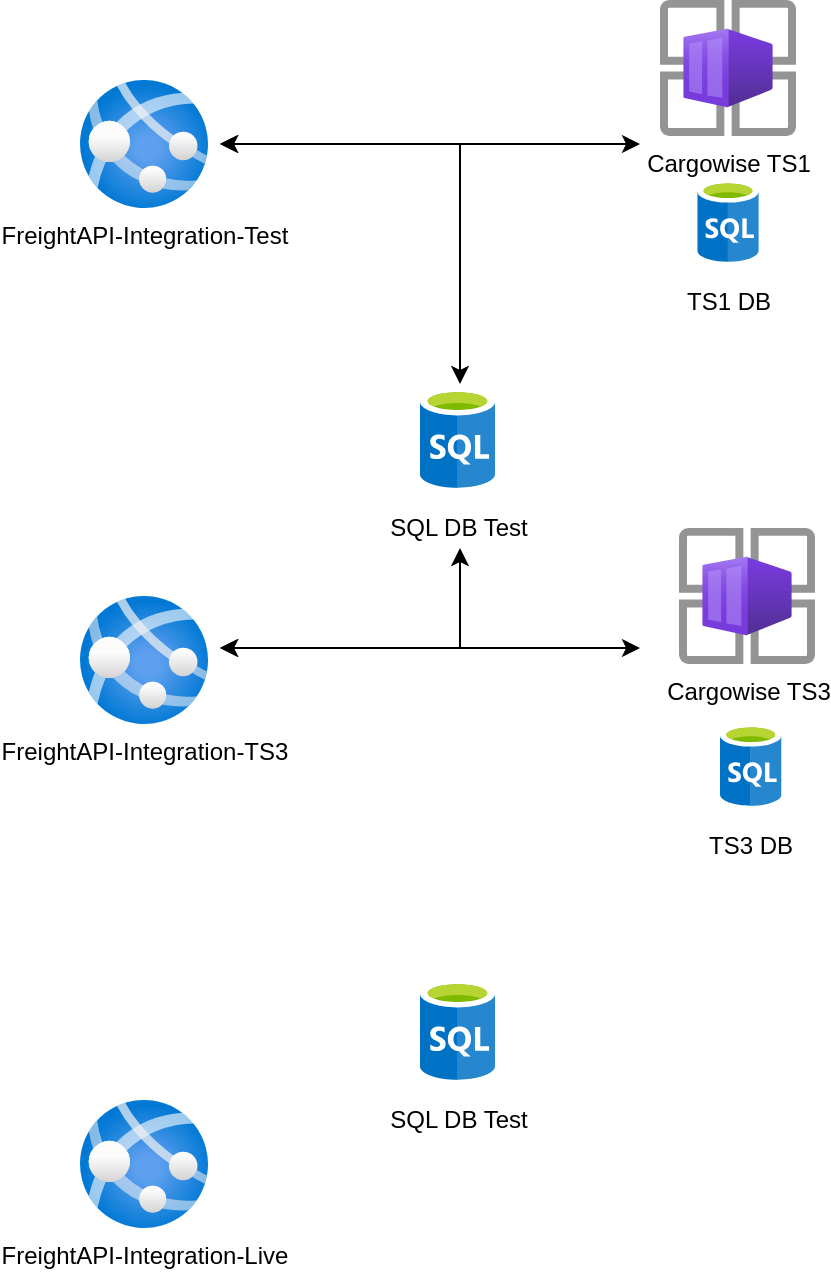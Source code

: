 <mxfile version="26.0.4">
  <diagram id="WI9T0HZ2pTsCkuznbFz-" name="Page-1">
    <mxGraphModel dx="1674" dy="780" grid="1" gridSize="10" guides="1" tooltips="1" connect="1" arrows="1" fold="1" page="1" pageScale="1" pageWidth="1169" pageHeight="827" math="0" shadow="0">
      <root>
        <mxCell id="0" />
        <mxCell id="1" parent="0" />
        <mxCell id="XJkcWPBj_YwJMuw8FeJk-1" value="FreightAPI-Integration-Test" style="image;aspect=fixed;html=1;points=[];align=center;fontSize=12;image=img/lib/azure2/compute/App_Services.svg;" vertex="1" parent="1">
          <mxGeometry x="210" y="70" width="64" height="64" as="geometry" />
        </mxCell>
        <mxCell id="XJkcWPBj_YwJMuw8FeJk-2" value="FreightAPI-Integration-TS3" style="image;aspect=fixed;html=1;points=[];align=center;fontSize=12;image=img/lib/azure2/compute/App_Services.svg;" vertex="1" parent="1">
          <mxGeometry x="210" y="328" width="64" height="64" as="geometry" />
        </mxCell>
        <mxCell id="XJkcWPBj_YwJMuw8FeJk-3" value="FreightAPI-Integration-Live" style="image;aspect=fixed;html=1;points=[];align=center;fontSize=12;image=img/lib/azure2/compute/App_Services.svg;" vertex="1" parent="1">
          <mxGeometry x="210" y="580" width="64" height="64" as="geometry" />
        </mxCell>
        <mxCell id="XJkcWPBj_YwJMuw8FeJk-6" value="Cargowise TS3" style="image;aspect=fixed;html=1;points=[];align=center;fontSize=12;image=img/lib/azure2/other/Container_App_Environments.svg;" vertex="1" parent="1">
          <mxGeometry x="509.5" y="294" width="68" height="68" as="geometry" />
        </mxCell>
        <mxCell id="XJkcWPBj_YwJMuw8FeJk-7" value="SQL DB Test" style="aspect=fixed;html=1;perimeter=none;align=center;shadow=0;dashed=0;image;fontSize=12;image=img/lib/mscae/SQL_Database_generic.svg;labelBackgroundColor=#ffffff;fillColor=#4D9900;spacingTop=6;" vertex="1" parent="1">
          <mxGeometry x="380" y="520" width="37.5" height="50" as="geometry" />
        </mxCell>
        <mxCell id="XJkcWPBj_YwJMuw8FeJk-4" value="SQL DB Test" style="aspect=fixed;html=1;perimeter=none;align=center;shadow=0;dashed=0;image;fontSize=12;image=img/lib/mscae/SQL_Database_generic.svg;labelBackgroundColor=#ffffff;fillColor=#4D9900;spacingTop=6;" vertex="1" parent="1">
          <mxGeometry x="380" y="224" width="37.5" height="50" as="geometry" />
        </mxCell>
        <mxCell id="XJkcWPBj_YwJMuw8FeJk-9" value="TS3 DB" style="aspect=fixed;html=1;perimeter=none;align=center;shadow=0;dashed=0;image;fontSize=12;image=img/lib/mscae/SQL_Database_generic.svg;labelBackgroundColor=#ffffff;fillColor=#4D9900;spacingTop=6;" vertex="1" parent="1">
          <mxGeometry x="530" y="392" width="30.75" height="41" as="geometry" />
        </mxCell>
        <mxCell id="XJkcWPBj_YwJMuw8FeJk-14" value="" style="endArrow=classic;startArrow=classic;html=1;rounded=0;" edge="1" parent="1">
          <mxGeometry width="50" height="50" relative="1" as="geometry">
            <mxPoint x="280" y="354" as="sourcePoint" />
            <mxPoint x="490" y="354" as="targetPoint" />
          </mxGeometry>
        </mxCell>
        <mxCell id="XJkcWPBj_YwJMuw8FeJk-15" value="" style="endArrow=classic;startArrow=classic;html=1;rounded=0;" edge="1" parent="1">
          <mxGeometry width="50" height="50" relative="1" as="geometry">
            <mxPoint x="280" y="354" as="sourcePoint" />
            <mxPoint x="400" y="304" as="targetPoint" />
            <Array as="points">
              <mxPoint x="400" y="354" />
            </Array>
          </mxGeometry>
        </mxCell>
        <mxCell id="XJkcWPBj_YwJMuw8FeJk-16" value="Cargowise TS1" style="image;aspect=fixed;html=1;points=[];align=center;fontSize=12;image=img/lib/azure2/other/Container_App_Environments.svg;" vertex="1" parent="1">
          <mxGeometry x="500" y="30" width="68" height="68" as="geometry" />
        </mxCell>
        <mxCell id="XJkcWPBj_YwJMuw8FeJk-17" value="TS1 DB" style="aspect=fixed;html=1;perimeter=none;align=center;shadow=0;dashed=0;image;fontSize=12;image=img/lib/mscae/SQL_Database_generic.svg;labelBackgroundColor=#ffffff;fillColor=#4D9900;spacingTop=6;" vertex="1" parent="1">
          <mxGeometry x="518.63" y="120" width="30.75" height="41" as="geometry" />
        </mxCell>
        <mxCell id="XJkcWPBj_YwJMuw8FeJk-19" value="" style="endArrow=classic;startArrow=classic;html=1;rounded=0;" edge="1" parent="1">
          <mxGeometry width="50" height="50" relative="1" as="geometry">
            <mxPoint x="280" y="102" as="sourcePoint" />
            <mxPoint x="490" y="102" as="targetPoint" />
          </mxGeometry>
        </mxCell>
        <mxCell id="XJkcWPBj_YwJMuw8FeJk-20" value="" style="endArrow=classic;startArrow=classic;html=1;rounded=0;" edge="1" parent="1">
          <mxGeometry width="50" height="50" relative="1" as="geometry">
            <mxPoint x="280" y="102" as="sourcePoint" />
            <mxPoint x="400" y="222" as="targetPoint" />
            <Array as="points">
              <mxPoint x="350" y="102" />
              <mxPoint x="400" y="102" />
            </Array>
          </mxGeometry>
        </mxCell>
      </root>
    </mxGraphModel>
  </diagram>
</mxfile>
